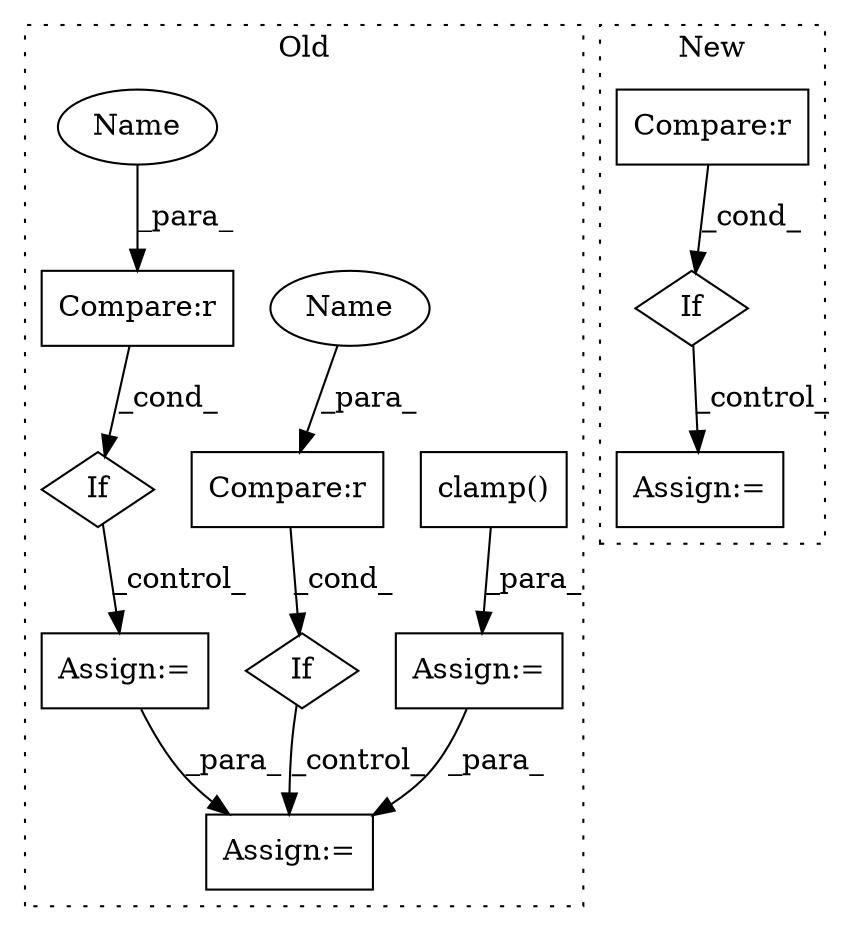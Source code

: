 digraph G {
subgraph cluster0 {
1 [label="clamp()" a="75" s="4444" l="39" shape="box"];
5 [label="Assign:=" a="68" s="5610" l="3" shape="box"];
6 [label="Assign:=" a="68" s="4678" l="3" shape="box"];
7 [label="If" a="96" s="5563" l="3" shape="diamond"];
8 [label="Compare:r" a="40" s="5566" l="21" shape="box"];
9 [label="Assign:=" a="68" s="5447" l="3" shape="box"];
10 [label="If" a="96" s="5071" l="3" shape="diamond"];
11 [label="Compare:r" a="40" s="5074" l="18" shape="box"];
12 [label="Name" a="87" s="5583" l="4" shape="ellipse"];
13 [label="Name" a="87" s="5088" l="4" shape="ellipse"];
label = "Old";
style="dotted";
}
subgraph cluster1 {
2 [label="If" a="96" s="5100" l="3" shape="diamond"];
3 [label="Assign:=" a="68" s="5232" l="3" shape="box"];
4 [label="Compare:r" a="40" s="5103" l="23" shape="box"];
label = "New";
style="dotted";
}
1 -> 6 [label="_para_"];
2 -> 3 [label="_control_"];
4 -> 2 [label="_cond_"];
6 -> 5 [label="_para_"];
7 -> 5 [label="_control_"];
8 -> 7 [label="_cond_"];
9 -> 5 [label="_para_"];
10 -> 9 [label="_control_"];
11 -> 10 [label="_cond_"];
12 -> 8 [label="_para_"];
13 -> 11 [label="_para_"];
}